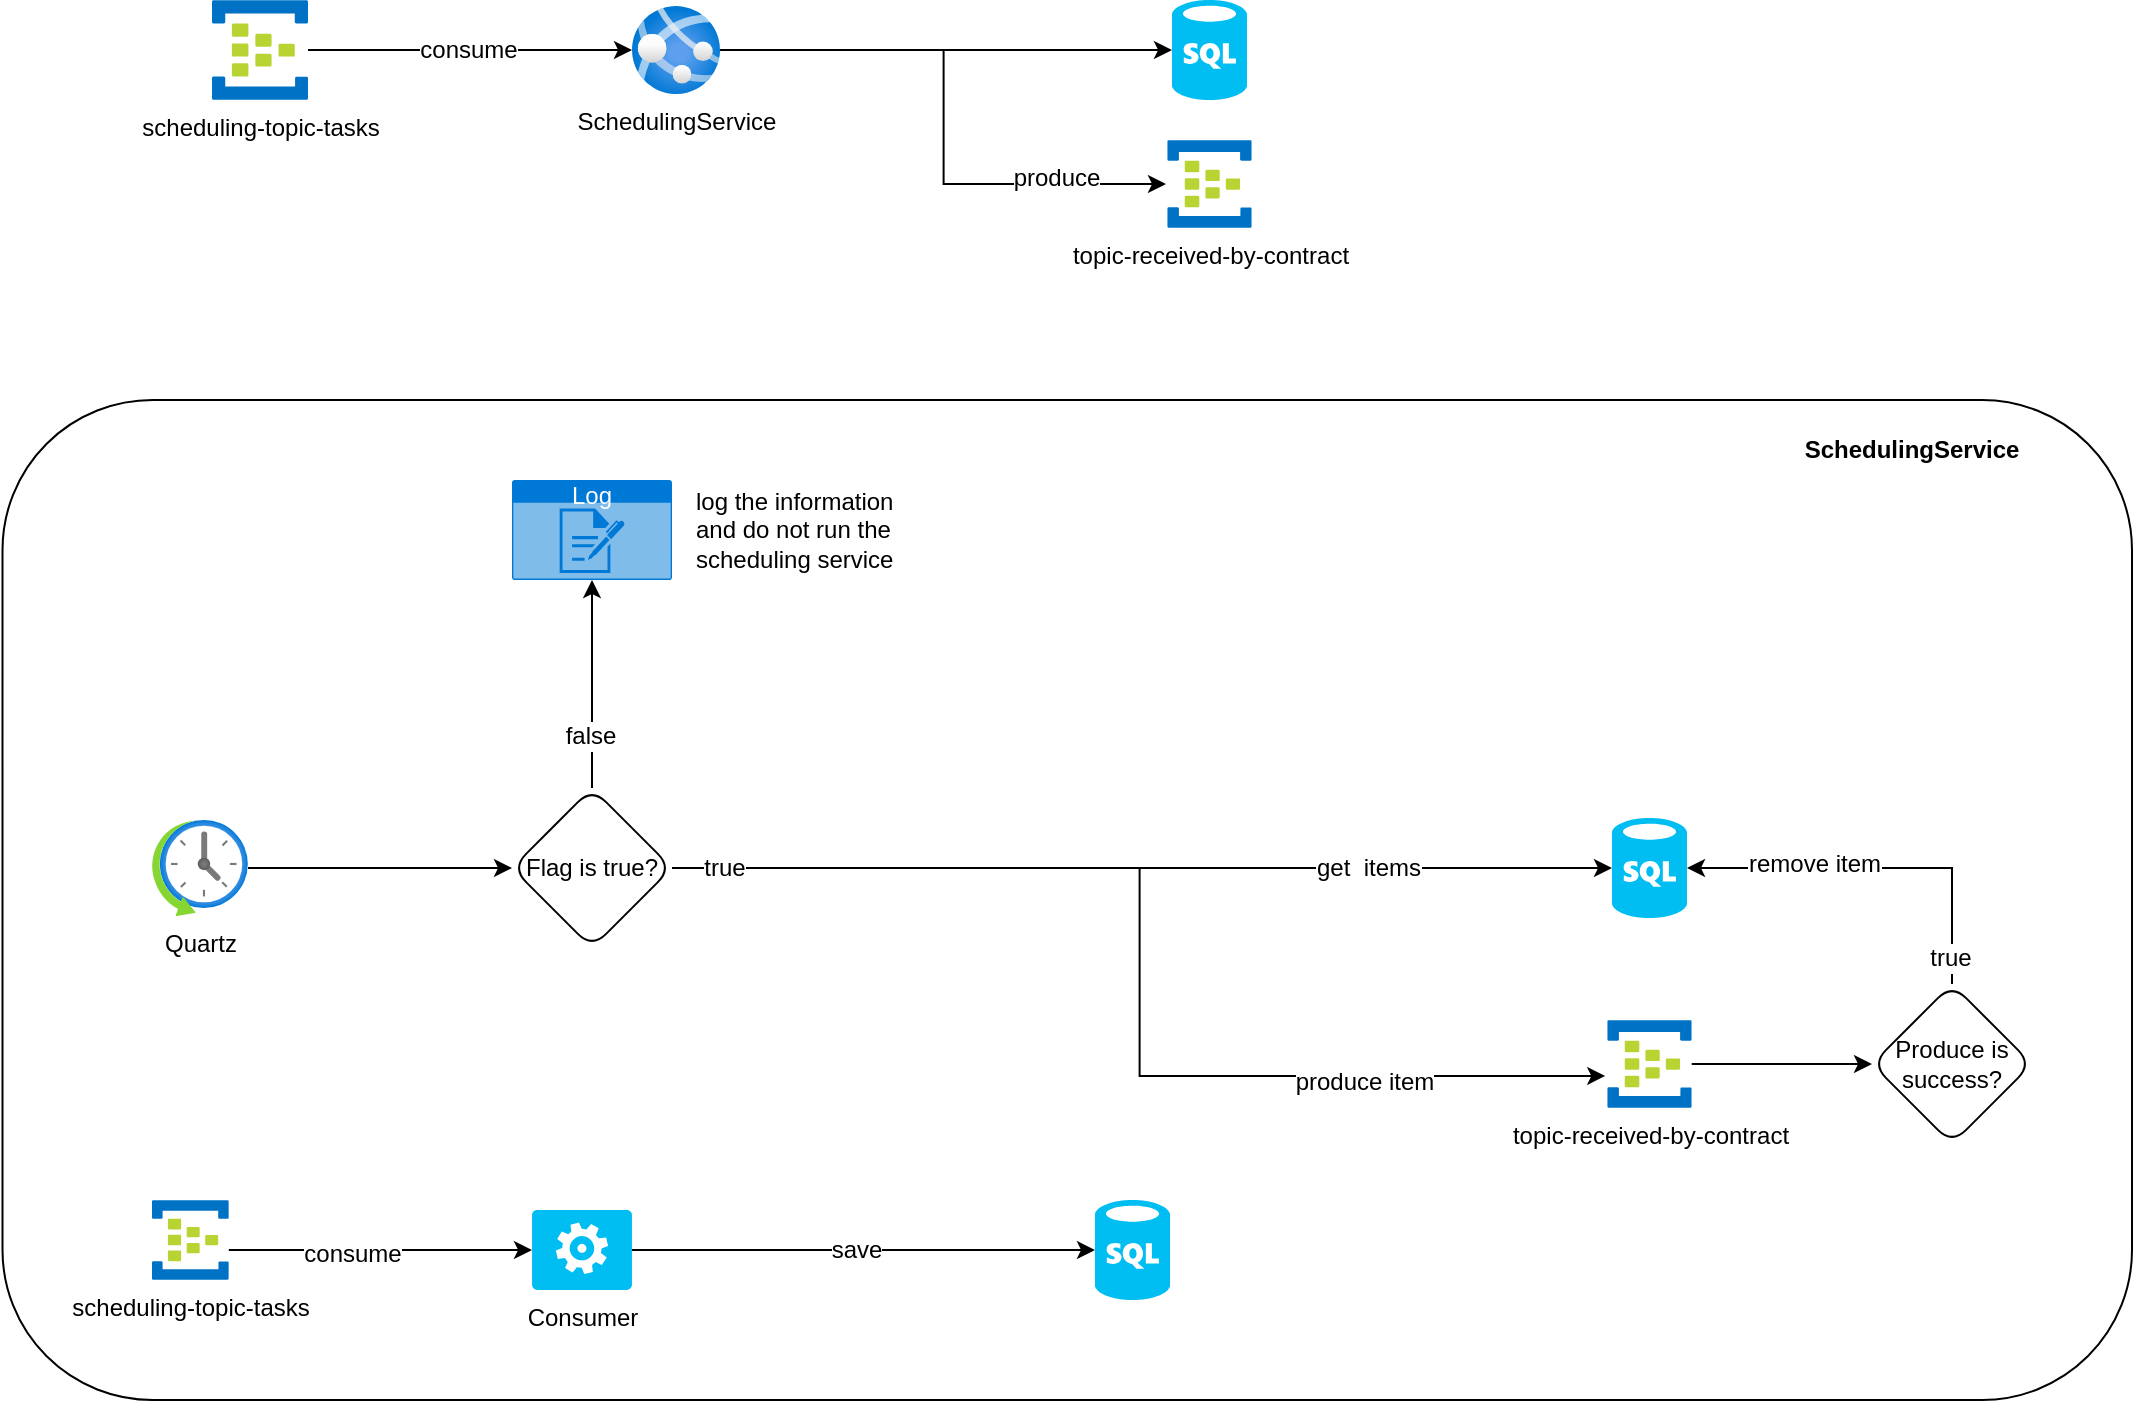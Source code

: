 <mxfile version="23.1.1" type="github">
  <diagram id="C5RBs43oDa-KdzZeNtuy" name="Page-1">
    <mxGraphModel dx="1434" dy="1959" grid="1" gridSize="10" guides="1" tooltips="1" connect="1" arrows="1" fold="1" page="1" pageScale="1" pageWidth="827" pageHeight="1169" math="0" shadow="0">
      <root>
        <mxCell id="WIyWlLk6GJQsqaUBKTNV-0" />
        <mxCell id="WIyWlLk6GJQsqaUBKTNV-1" parent="WIyWlLk6GJQsqaUBKTNV-0" />
        <mxCell id="fyGWqsf3e-iPE0sLGV0f-0" value="SchedulingService" style="image;aspect=fixed;html=1;points=[];align=center;fontSize=12;image=img/lib/azure2/app_services/App_Services.svg;" vertex="1" parent="WIyWlLk6GJQsqaUBKTNV-1">
          <mxGeometry x="430" y="-127" width="44" height="44" as="geometry" />
        </mxCell>
        <mxCell id="fyGWqsf3e-iPE0sLGV0f-3" style="edgeStyle=orthogonalEdgeStyle;rounded=0;orthogonalLoop=1;jettySize=auto;html=1;" edge="1" parent="WIyWlLk6GJQsqaUBKTNV-1" source="fyGWqsf3e-iPE0sLGV0f-1" target="fyGWqsf3e-iPE0sLGV0f-0">
          <mxGeometry relative="1" as="geometry" />
        </mxCell>
        <mxCell id="fyGWqsf3e-iPE0sLGV0f-21" value="consume" style="edgeLabel;html=1;align=center;verticalAlign=middle;resizable=0;points=[];fontSize=12;fontFamily=Helvetica;fontColor=default;" vertex="1" connectable="0" parent="fyGWqsf3e-iPE0sLGV0f-3">
          <mxGeometry x="-0.012" relative="1" as="geometry">
            <mxPoint as="offset" />
          </mxGeometry>
        </mxCell>
        <mxCell id="fyGWqsf3e-iPE0sLGV0f-1" value="scheduling-topic-tasks" style="image;sketch=0;aspect=fixed;html=1;points=[];align=center;fontSize=12;image=img/lib/mscae/Event_Hubs.svg;" vertex="1" parent="WIyWlLk6GJQsqaUBKTNV-1">
          <mxGeometry x="220" y="-130" width="48" height="50" as="geometry" />
        </mxCell>
        <mxCell id="fyGWqsf3e-iPE0sLGV0f-2" value="" style="verticalLabelPosition=bottom;html=1;verticalAlign=top;align=center;strokeColor=none;fillColor=#00BEF2;shape=mxgraph.azure.sql_database;" vertex="1" parent="WIyWlLk6GJQsqaUBKTNV-1">
          <mxGeometry x="700" y="-130" width="37.5" height="50" as="geometry" />
        </mxCell>
        <mxCell id="fyGWqsf3e-iPE0sLGV0f-4" style="edgeStyle=orthogonalEdgeStyle;rounded=0;orthogonalLoop=1;jettySize=auto;html=1;entryX=0;entryY=0.5;entryDx=0;entryDy=0;entryPerimeter=0;" edge="1" parent="WIyWlLk6GJQsqaUBKTNV-1" source="fyGWqsf3e-iPE0sLGV0f-0" target="fyGWqsf3e-iPE0sLGV0f-2">
          <mxGeometry relative="1" as="geometry" />
        </mxCell>
        <mxCell id="fyGWqsf3e-iPE0sLGV0f-6" value="" style="rounded=1;whiteSpace=wrap;html=1;gradientColor=none;glass=0;fillColor=none;" vertex="1" parent="WIyWlLk6GJQsqaUBKTNV-1">
          <mxGeometry x="115.25" y="70" width="1064.75" height="500" as="geometry" />
        </mxCell>
        <mxCell id="fyGWqsf3e-iPE0sLGV0f-32" style="edgeStyle=orthogonalEdgeStyle;rounded=0;orthogonalLoop=1;jettySize=auto;html=1;fontFamily=Helvetica;fontSize=12;fontColor=default;" edge="1" parent="WIyWlLk6GJQsqaUBKTNV-1" source="fyGWqsf3e-iPE0sLGV0f-7" target="fyGWqsf3e-iPE0sLGV0f-31">
          <mxGeometry relative="1" as="geometry" />
        </mxCell>
        <mxCell id="fyGWqsf3e-iPE0sLGV0f-7" value="Quartz&lt;br&gt;" style="image;aspect=fixed;html=1;points=[];align=center;fontSize=12;image=img/lib/azure2/general/Scheduler.svg;" vertex="1" parent="WIyWlLk6GJQsqaUBKTNV-1">
          <mxGeometry x="190" y="280" width="48" height="48" as="geometry" />
        </mxCell>
        <mxCell id="fyGWqsf3e-iPE0sLGV0f-8" value="" style="verticalLabelPosition=bottom;html=1;verticalAlign=top;align=center;strokeColor=none;fillColor=#00BEF2;shape=mxgraph.azure.sql_database;" vertex="1" parent="WIyWlLk6GJQsqaUBKTNV-1">
          <mxGeometry x="920" y="279" width="37.5" height="50" as="geometry" />
        </mxCell>
        <mxCell id="fyGWqsf3e-iPE0sLGV0f-45" style="edgeStyle=orthogonalEdgeStyle;rounded=0;orthogonalLoop=1;jettySize=auto;html=1;fontFamily=Helvetica;fontSize=12;fontColor=default;" edge="1" parent="WIyWlLk6GJQsqaUBKTNV-1" source="fyGWqsf3e-iPE0sLGV0f-10" target="fyGWqsf3e-iPE0sLGV0f-44">
          <mxGeometry relative="1" as="geometry" />
        </mxCell>
        <mxCell id="fyGWqsf3e-iPE0sLGV0f-10" value="topic-received-by-contract" style="image;sketch=0;aspect=fixed;html=1;points=[];align=center;fontSize=12;image=img/lib/mscae/Event_Hubs.svg;" vertex="1" parent="WIyWlLk6GJQsqaUBKTNV-1">
          <mxGeometry x="917.63" y="380" width="42.24" height="44" as="geometry" />
        </mxCell>
        <mxCell id="fyGWqsf3e-iPE0sLGV0f-13" value="Consumer" style="verticalLabelPosition=bottom;html=1;verticalAlign=top;align=center;strokeColor=none;fillColor=#00BEF2;shape=mxgraph.azure.worker_role;rounded=1;glass=0;fontFamily=Helvetica;fontSize=12;fontColor=default;" vertex="1" parent="WIyWlLk6GJQsqaUBKTNV-1">
          <mxGeometry x="380" y="475" width="50" height="40" as="geometry" />
        </mxCell>
        <mxCell id="fyGWqsf3e-iPE0sLGV0f-14" value="" style="verticalLabelPosition=bottom;html=1;verticalAlign=top;align=center;strokeColor=none;fillColor=#00BEF2;shape=mxgraph.azure.sql_database;" vertex="1" parent="WIyWlLk6GJQsqaUBKTNV-1">
          <mxGeometry x="661.5" y="470" width="37.5" height="50" as="geometry" />
        </mxCell>
        <mxCell id="fyGWqsf3e-iPE0sLGV0f-17" style="edgeStyle=orthogonalEdgeStyle;rounded=0;orthogonalLoop=1;jettySize=auto;html=1;entryX=0;entryY=0.5;entryDx=0;entryDy=0;entryPerimeter=0;fontFamily=Helvetica;fontSize=12;fontColor=default;" edge="1" parent="WIyWlLk6GJQsqaUBKTNV-1" source="fyGWqsf3e-iPE0sLGV0f-13" target="fyGWqsf3e-iPE0sLGV0f-14">
          <mxGeometry relative="1" as="geometry" />
        </mxCell>
        <mxCell id="fyGWqsf3e-iPE0sLGV0f-18" value="save" style="edgeLabel;html=1;align=center;verticalAlign=middle;resizable=0;points=[];fontSize=12;fontFamily=Helvetica;fontColor=default;" vertex="1" connectable="0" parent="fyGWqsf3e-iPE0sLGV0f-17">
          <mxGeometry x="-0.032" y="-4" relative="1" as="geometry">
            <mxPoint y="-4" as="offset" />
          </mxGeometry>
        </mxCell>
        <mxCell id="fyGWqsf3e-iPE0sLGV0f-23" value="scheduling-topic-tasks" style="image;sketch=0;aspect=fixed;html=1;points=[];align=center;fontSize=12;image=img/lib/mscae/Event_Hubs.svg;" vertex="1" parent="WIyWlLk6GJQsqaUBKTNV-1">
          <mxGeometry x="190" y="470" width="38.4" height="40" as="geometry" />
        </mxCell>
        <mxCell id="fyGWqsf3e-iPE0sLGV0f-25" style="edgeStyle=orthogonalEdgeStyle;rounded=0;orthogonalLoop=1;jettySize=auto;html=1;entryX=0;entryY=0.5;entryDx=0;entryDy=0;entryPerimeter=0;fontFamily=Helvetica;fontSize=12;fontColor=default;" edge="1" parent="WIyWlLk6GJQsqaUBKTNV-1" source="fyGWqsf3e-iPE0sLGV0f-23" target="fyGWqsf3e-iPE0sLGV0f-13">
          <mxGeometry relative="1" as="geometry">
            <Array as="points">
              <mxPoint x="270" y="495" />
              <mxPoint x="270" y="495" />
            </Array>
          </mxGeometry>
        </mxCell>
        <mxCell id="fyGWqsf3e-iPE0sLGV0f-26" value="consume" style="edgeLabel;html=1;align=center;verticalAlign=middle;resizable=0;points=[];fontSize=12;fontFamily=Helvetica;fontColor=default;" vertex="1" connectable="0" parent="fyGWqsf3e-iPE0sLGV0f-25">
          <mxGeometry x="-0.187" y="-2" relative="1" as="geometry">
            <mxPoint as="offset" />
          </mxGeometry>
        </mxCell>
        <mxCell id="fyGWqsf3e-iPE0sLGV0f-27" value="topic-received-by-contract" style="image;sketch=0;aspect=fixed;html=1;points=[];align=center;fontSize=12;image=img/lib/mscae/Event_Hubs.svg;" vertex="1" parent="WIyWlLk6GJQsqaUBKTNV-1">
          <mxGeometry x="697.63" y="-60" width="42.24" height="44" as="geometry" />
        </mxCell>
        <mxCell id="fyGWqsf3e-iPE0sLGV0f-28" style="edgeStyle=orthogonalEdgeStyle;rounded=0;orthogonalLoop=1;jettySize=auto;html=1;entryX=-0.015;entryY=0.5;entryDx=0;entryDy=0;entryPerimeter=0;fontFamily=Helvetica;fontSize=12;fontColor=default;" edge="1" parent="WIyWlLk6GJQsqaUBKTNV-1" source="fyGWqsf3e-iPE0sLGV0f-0" target="fyGWqsf3e-iPE0sLGV0f-27">
          <mxGeometry relative="1" as="geometry" />
        </mxCell>
        <mxCell id="fyGWqsf3e-iPE0sLGV0f-29" value="produce" style="edgeLabel;html=1;align=center;verticalAlign=middle;resizable=0;points=[];fontSize=12;fontFamily=Helvetica;fontColor=default;" vertex="1" connectable="0" parent="fyGWqsf3e-iPE0sLGV0f-28">
          <mxGeometry x="0.621" y="3" relative="1" as="geometry">
            <mxPoint as="offset" />
          </mxGeometry>
        </mxCell>
        <mxCell id="fyGWqsf3e-iPE0sLGV0f-31" value="Flag is true?" style="rhombus;whiteSpace=wrap;html=1;rounded=1;glass=0;strokeColor=default;align=center;verticalAlign=middle;fontFamily=Helvetica;fontSize=12;fontColor=default;fillColor=none;gradientColor=none;" vertex="1" parent="WIyWlLk6GJQsqaUBKTNV-1">
          <mxGeometry x="370" y="264" width="80" height="80" as="geometry" />
        </mxCell>
        <mxCell id="fyGWqsf3e-iPE0sLGV0f-33" style="edgeStyle=orthogonalEdgeStyle;rounded=0;orthogonalLoop=1;jettySize=auto;html=1;entryX=0;entryY=0.5;entryDx=0;entryDy=0;entryPerimeter=0;fontFamily=Helvetica;fontSize=12;fontColor=default;" edge="1" parent="WIyWlLk6GJQsqaUBKTNV-1" source="fyGWqsf3e-iPE0sLGV0f-31" target="fyGWqsf3e-iPE0sLGV0f-8">
          <mxGeometry relative="1" as="geometry" />
        </mxCell>
        <mxCell id="fyGWqsf3e-iPE0sLGV0f-49" value="get&amp;nbsp; items" style="edgeLabel;html=1;align=center;verticalAlign=middle;resizable=0;points=[];fontSize=12;fontFamily=Helvetica;fontColor=default;" vertex="1" connectable="0" parent="fyGWqsf3e-iPE0sLGV0f-33">
          <mxGeometry x="0.464" y="-3" relative="1" as="geometry">
            <mxPoint x="4" y="-3" as="offset" />
          </mxGeometry>
        </mxCell>
        <mxCell id="fyGWqsf3e-iPE0sLGV0f-34" style="edgeStyle=orthogonalEdgeStyle;rounded=0;orthogonalLoop=1;jettySize=auto;html=1;entryX=-0.024;entryY=0.636;entryDx=0;entryDy=0;entryPerimeter=0;fontFamily=Helvetica;fontSize=12;fontColor=default;" edge="1" parent="WIyWlLk6GJQsqaUBKTNV-1" source="fyGWqsf3e-iPE0sLGV0f-31" target="fyGWqsf3e-iPE0sLGV0f-10">
          <mxGeometry relative="1" as="geometry" />
        </mxCell>
        <mxCell id="fyGWqsf3e-iPE0sLGV0f-35" value="produce item" style="edgeLabel;html=1;align=center;verticalAlign=middle;resizable=0;points=[];fontSize=12;fontFamily=Helvetica;fontColor=default;" vertex="1" connectable="0" parent="fyGWqsf3e-iPE0sLGV0f-34">
          <mxGeometry x="0.578" y="-3" relative="1" as="geometry">
            <mxPoint as="offset" />
          </mxGeometry>
        </mxCell>
        <mxCell id="fyGWqsf3e-iPE0sLGV0f-37" value="true" style="edgeLabel;html=1;align=center;verticalAlign=middle;resizable=0;points=[];fontSize=12;fontFamily=Helvetica;fontColor=default;" vertex="1" connectable="0" parent="fyGWqsf3e-iPE0sLGV0f-34">
          <mxGeometry x="-0.911" relative="1" as="geometry">
            <mxPoint as="offset" />
          </mxGeometry>
        </mxCell>
        <mxCell id="fyGWqsf3e-iPE0sLGV0f-38" value="Log" style="html=1;whiteSpace=wrap;strokeColor=none;fillColor=#0079D6;labelPosition=center;verticalLabelPosition=middle;verticalAlign=top;align=center;fontSize=12;outlineConnect=0;spacingTop=-6;fontColor=#FFFFFF;sketch=0;shape=mxgraph.sitemap.log;rounded=1;glass=0;fontFamily=Helvetica;" vertex="1" parent="WIyWlLk6GJQsqaUBKTNV-1">
          <mxGeometry x="370" y="110" width="80" height="50" as="geometry" />
        </mxCell>
        <mxCell id="fyGWqsf3e-iPE0sLGV0f-40" style="edgeStyle=orthogonalEdgeStyle;rounded=0;orthogonalLoop=1;jettySize=auto;html=1;entryX=0.5;entryY=1;entryDx=0;entryDy=0;entryPerimeter=0;fontFamily=Helvetica;fontSize=12;fontColor=default;" edge="1" parent="WIyWlLk6GJQsqaUBKTNV-1" source="fyGWqsf3e-iPE0sLGV0f-31" target="fyGWqsf3e-iPE0sLGV0f-38">
          <mxGeometry relative="1" as="geometry" />
        </mxCell>
        <mxCell id="fyGWqsf3e-iPE0sLGV0f-41" value="false" style="edgeLabel;html=1;align=center;verticalAlign=middle;resizable=0;points=[];fontSize=12;fontFamily=Helvetica;fontColor=default;" vertex="1" connectable="0" parent="fyGWqsf3e-iPE0sLGV0f-40">
          <mxGeometry x="-0.5" y="1" relative="1" as="geometry">
            <mxPoint as="offset" />
          </mxGeometry>
        </mxCell>
        <mxCell id="fyGWqsf3e-iPE0sLGV0f-42" value="log the information and do not run the scheduling service" style="text;html=1;strokeColor=none;fillColor=none;align=left;verticalAlign=middle;whiteSpace=wrap;rounded=0;fontSize=12;fontFamily=Helvetica;fontColor=default;" vertex="1" parent="WIyWlLk6GJQsqaUBKTNV-1">
          <mxGeometry x="460" y="110" width="110" height="50" as="geometry" />
        </mxCell>
        <mxCell id="fyGWqsf3e-iPE0sLGV0f-43" value="SchedulingService" style="text;html=1;strokeColor=none;fillColor=none;align=center;verticalAlign=middle;whiteSpace=wrap;rounded=0;fontSize=12;fontFamily=Helvetica;fontColor=default;fontStyle=1" vertex="1" parent="WIyWlLk6GJQsqaUBKTNV-1">
          <mxGeometry x="1040" y="80" width="60" height="30" as="geometry" />
        </mxCell>
        <mxCell id="fyGWqsf3e-iPE0sLGV0f-44" value="Produce is success?" style="rhombus;whiteSpace=wrap;html=1;rounded=1;glass=0;strokeColor=default;align=center;verticalAlign=middle;fontFamily=Helvetica;fontSize=12;fontColor=default;fillColor=none;gradientColor=none;" vertex="1" parent="WIyWlLk6GJQsqaUBKTNV-1">
          <mxGeometry x="1050" y="362" width="80" height="80" as="geometry" />
        </mxCell>
        <mxCell id="fyGWqsf3e-iPE0sLGV0f-46" style="edgeStyle=orthogonalEdgeStyle;rounded=0;orthogonalLoop=1;jettySize=auto;html=1;entryX=1;entryY=0.5;entryDx=0;entryDy=0;entryPerimeter=0;fontFamily=Helvetica;fontSize=12;fontColor=default;" edge="1" parent="WIyWlLk6GJQsqaUBKTNV-1" source="fyGWqsf3e-iPE0sLGV0f-44" target="fyGWqsf3e-iPE0sLGV0f-8">
          <mxGeometry relative="1" as="geometry">
            <Array as="points">
              <mxPoint x="1090" y="304" />
            </Array>
          </mxGeometry>
        </mxCell>
        <mxCell id="fyGWqsf3e-iPE0sLGV0f-47" value="true" style="edgeLabel;html=1;align=center;verticalAlign=middle;resizable=0;points=[];fontSize=12;fontFamily=Helvetica;fontColor=default;" vertex="1" connectable="0" parent="fyGWqsf3e-iPE0sLGV0f-46">
          <mxGeometry x="-0.864" y="1" relative="1" as="geometry">
            <mxPoint as="offset" />
          </mxGeometry>
        </mxCell>
        <mxCell id="fyGWqsf3e-iPE0sLGV0f-48" value="remove item" style="edgeLabel;html=1;align=center;verticalAlign=middle;resizable=0;points=[];fontSize=12;fontFamily=Helvetica;fontColor=default;" vertex="1" connectable="0" parent="fyGWqsf3e-iPE0sLGV0f-46">
          <mxGeometry x="0.333" y="-2" relative="1" as="geometry">
            <mxPoint as="offset" />
          </mxGeometry>
        </mxCell>
      </root>
    </mxGraphModel>
  </diagram>
</mxfile>
